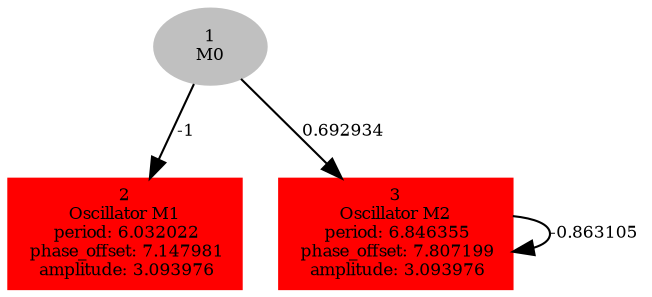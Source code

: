  digraph g{ forcelabels=true;
1[label=<1<BR/>M0>,color="grey",style=filled,fontsize=8];
2 [label=<2<BR />Oscillator M1<BR /> period: 6.032022<BR /> phase_offset: 7.147981<BR /> amplitude: 3.093976>, shape=box,color=red,style=filled,fontsize=8];3 [label=<3<BR />Oscillator M2<BR /> period: 6.846355<BR /> phase_offset: 7.807199<BR /> amplitude: 3.093976>, shape=box,color=red,style=filled,fontsize=8];1 -> 2[label="-1 ",fontsize="8"];
1 -> 3[label="0.692934 ",fontsize="8"];
3 -> 3[label="-0.863105 ",fontsize="8"];
 }
